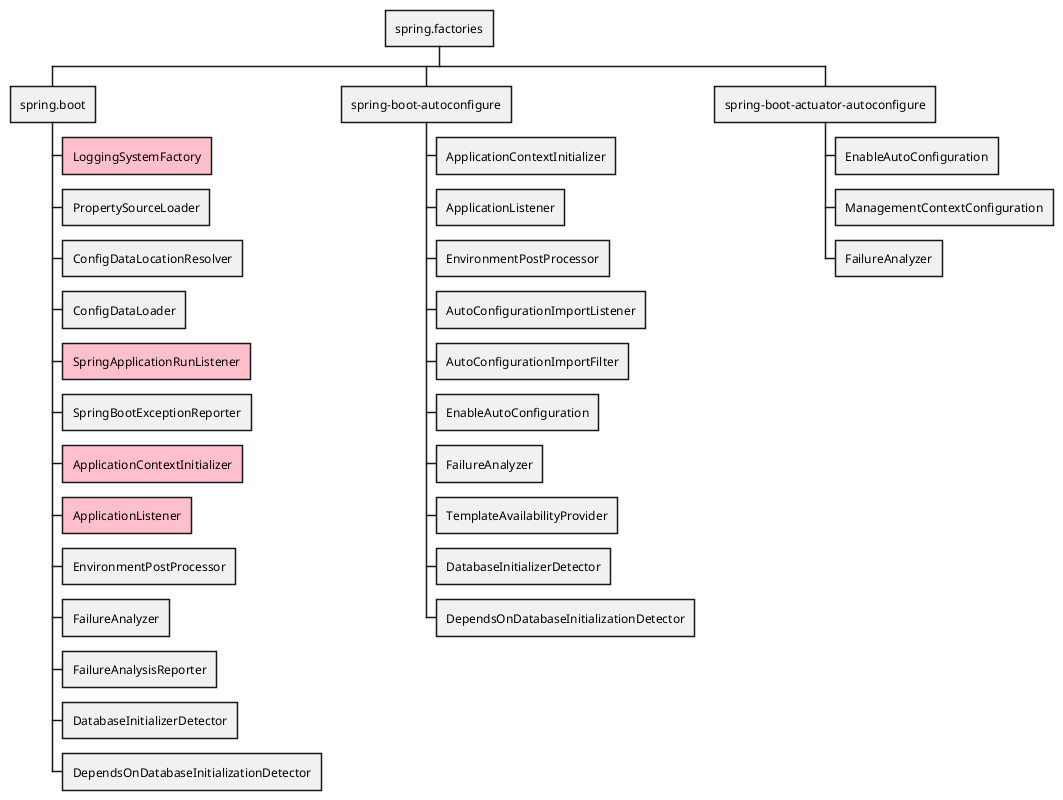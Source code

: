 @startwbs
'https://plantuml.com/wbs-diagram


* spring.factories
** spring.boot
***[#pink] LoggingSystemFactory
*** PropertySourceLoader
*** ConfigDataLocationResolver
*** ConfigDataLoader
***[#pink] SpringApplicationRunListener
*** SpringBootExceptionReporter
***[#pink] ApplicationContextInitializer
***[#pink] ApplicationListener
*** EnvironmentPostProcessor
*** FailureAnalyzer
*** FailureAnalysisReporter
*** DatabaseInitializerDetector
*** DependsOnDatabaseInitializationDetector

** spring-boot-autoconfigure
*** ApplicationContextInitializer
*** ApplicationListener
*** EnvironmentPostProcessor
*** AutoConfigurationImportListener
*** AutoConfigurationImportFilter
*** EnableAutoConfiguration
*** FailureAnalyzer
*** TemplateAvailabilityProvider
*** DatabaseInitializerDetector
*** DependsOnDatabaseInitializationDetector


** spring-boot-actuator-autoconfigure
*** EnableAutoConfiguration
*** ManagementContextConfiguration
*** FailureAnalyzer






@endwbs